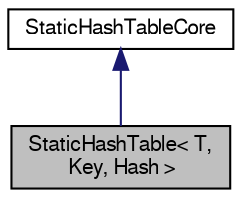 digraph "StaticHashTable&lt; T, Key, Hash &gt;"
{
  bgcolor="transparent";
  edge [fontname="FreeSans",fontsize="10",labelfontname="FreeSans",labelfontsize="10"];
  node [fontname="FreeSans",fontsize="10",shape=record];
  Node2 [label="StaticHashTable\< T,\l Key, Hash \>",height=0.2,width=0.4,color="black", fillcolor="grey75", style="filled", fontcolor="black"];
  Node3 -> Node2 [dir="back",color="midnightblue",fontsize="10",style="solid",fontname="FreeSans"];
  Node3 [label="StaticHashTableCore",height=0.2,width=0.4,color="black",URL="$a25742.html",tooltip="Template-invariant bits for StaticHashTable. "];
}
